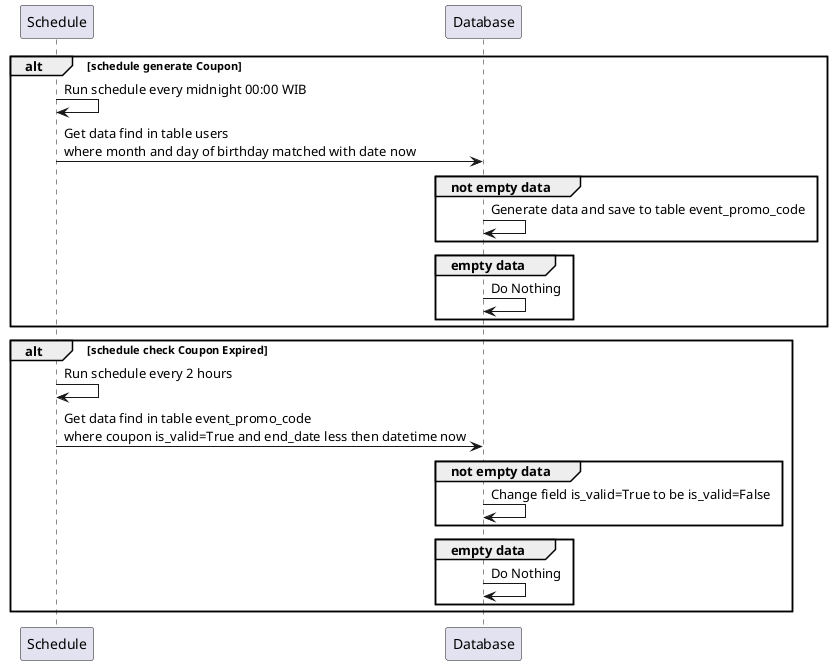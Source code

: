 @startuml

alt schedule generate Coupon
Schedule -> Schedule: Run schedule every midnight 00:00 WIB
Schedule -> Database: Get data find in table users\nwhere month and day of birthday matched with date now
    Group not empty data
    Database -> Database: Generate data and save to table event_promo_code
    end
    Group empty data
    Database -> Database: Do Nothing
    end
end

alt schedule check Coupon Expired
Schedule -> Schedule: Run schedule every 2 hours
Schedule -> Database: Get data find in table event_promo_code\nwhere coupon is_valid=True and end_date less then datetime now
    Group not empty data
    Database -> Database: Change field is_valid=True to be is_valid=False
    end
    Group empty data
    Database -> Database: Do Nothing
    end
end
@enduml
